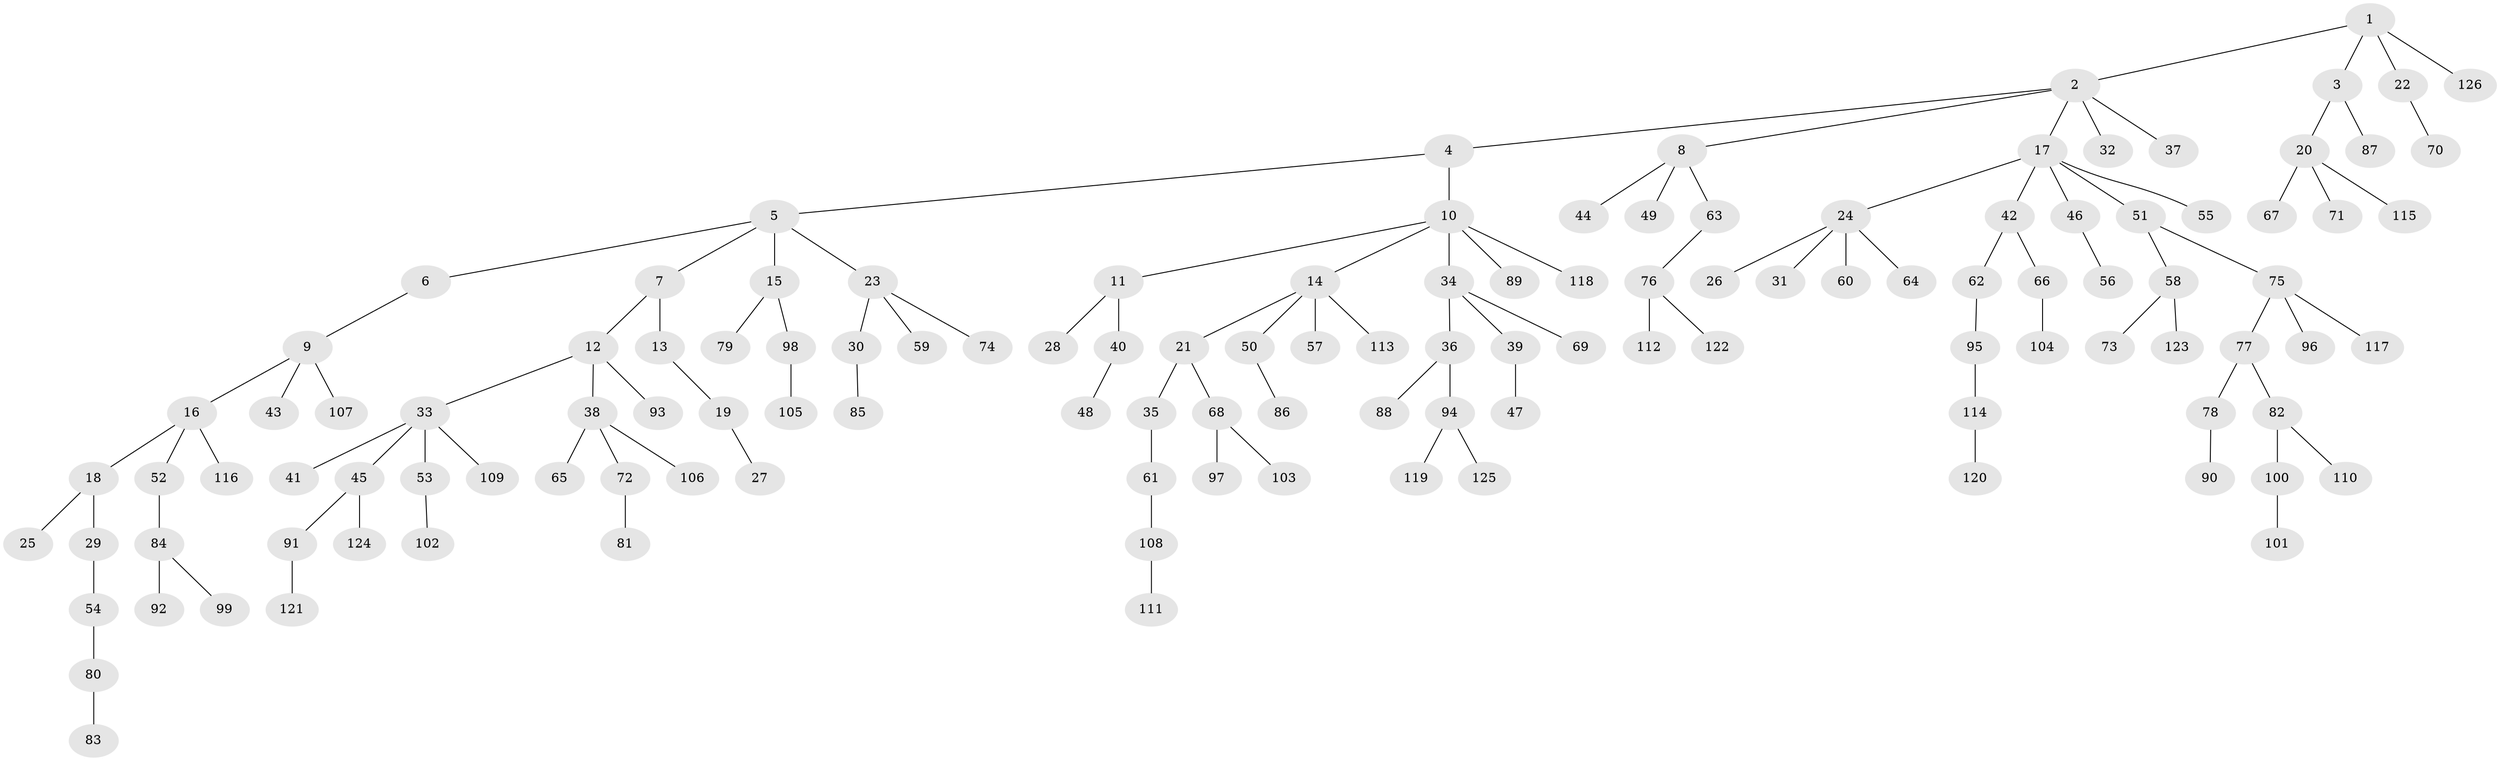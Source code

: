 // Generated by graph-tools (version 1.1) at 2025/15/03/09/25 04:15:23]
// undirected, 126 vertices, 125 edges
graph export_dot {
graph [start="1"]
  node [color=gray90,style=filled];
  1;
  2;
  3;
  4;
  5;
  6;
  7;
  8;
  9;
  10;
  11;
  12;
  13;
  14;
  15;
  16;
  17;
  18;
  19;
  20;
  21;
  22;
  23;
  24;
  25;
  26;
  27;
  28;
  29;
  30;
  31;
  32;
  33;
  34;
  35;
  36;
  37;
  38;
  39;
  40;
  41;
  42;
  43;
  44;
  45;
  46;
  47;
  48;
  49;
  50;
  51;
  52;
  53;
  54;
  55;
  56;
  57;
  58;
  59;
  60;
  61;
  62;
  63;
  64;
  65;
  66;
  67;
  68;
  69;
  70;
  71;
  72;
  73;
  74;
  75;
  76;
  77;
  78;
  79;
  80;
  81;
  82;
  83;
  84;
  85;
  86;
  87;
  88;
  89;
  90;
  91;
  92;
  93;
  94;
  95;
  96;
  97;
  98;
  99;
  100;
  101;
  102;
  103;
  104;
  105;
  106;
  107;
  108;
  109;
  110;
  111;
  112;
  113;
  114;
  115;
  116;
  117;
  118;
  119;
  120;
  121;
  122;
  123;
  124;
  125;
  126;
  1 -- 2;
  1 -- 3;
  1 -- 22;
  1 -- 126;
  2 -- 4;
  2 -- 8;
  2 -- 17;
  2 -- 32;
  2 -- 37;
  3 -- 20;
  3 -- 87;
  4 -- 5;
  4 -- 10;
  5 -- 6;
  5 -- 7;
  5 -- 15;
  5 -- 23;
  6 -- 9;
  7 -- 12;
  7 -- 13;
  8 -- 44;
  8 -- 49;
  8 -- 63;
  9 -- 16;
  9 -- 43;
  9 -- 107;
  10 -- 11;
  10 -- 14;
  10 -- 34;
  10 -- 89;
  10 -- 118;
  11 -- 28;
  11 -- 40;
  12 -- 33;
  12 -- 38;
  12 -- 93;
  13 -- 19;
  14 -- 21;
  14 -- 50;
  14 -- 57;
  14 -- 113;
  15 -- 79;
  15 -- 98;
  16 -- 18;
  16 -- 52;
  16 -- 116;
  17 -- 24;
  17 -- 42;
  17 -- 46;
  17 -- 51;
  17 -- 55;
  18 -- 25;
  18 -- 29;
  19 -- 27;
  20 -- 67;
  20 -- 71;
  20 -- 115;
  21 -- 35;
  21 -- 68;
  22 -- 70;
  23 -- 30;
  23 -- 59;
  23 -- 74;
  24 -- 26;
  24 -- 31;
  24 -- 60;
  24 -- 64;
  29 -- 54;
  30 -- 85;
  33 -- 41;
  33 -- 45;
  33 -- 53;
  33 -- 109;
  34 -- 36;
  34 -- 39;
  34 -- 69;
  35 -- 61;
  36 -- 88;
  36 -- 94;
  38 -- 65;
  38 -- 72;
  38 -- 106;
  39 -- 47;
  40 -- 48;
  42 -- 62;
  42 -- 66;
  45 -- 91;
  45 -- 124;
  46 -- 56;
  50 -- 86;
  51 -- 58;
  51 -- 75;
  52 -- 84;
  53 -- 102;
  54 -- 80;
  58 -- 73;
  58 -- 123;
  61 -- 108;
  62 -- 95;
  63 -- 76;
  66 -- 104;
  68 -- 97;
  68 -- 103;
  72 -- 81;
  75 -- 77;
  75 -- 96;
  75 -- 117;
  76 -- 112;
  76 -- 122;
  77 -- 78;
  77 -- 82;
  78 -- 90;
  80 -- 83;
  82 -- 100;
  82 -- 110;
  84 -- 92;
  84 -- 99;
  91 -- 121;
  94 -- 119;
  94 -- 125;
  95 -- 114;
  98 -- 105;
  100 -- 101;
  108 -- 111;
  114 -- 120;
}
